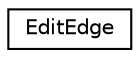 digraph G
{
  edge [fontname="Helvetica",fontsize="10",labelfontname="Helvetica",labelfontsize="10"];
  node [fontname="Helvetica",fontsize="10",shape=record];
  rankdir=LR;
  Node1 [label="EditEdge",height=0.2,width=0.4,color="black", fillcolor="white", style="filled",URL="$d8/d75/structEditEdge.html"];
}
